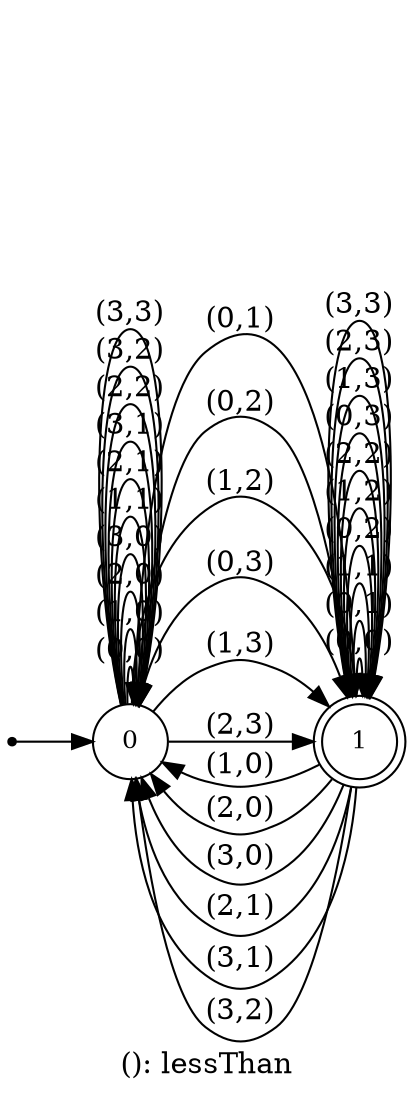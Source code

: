 digraph G {
label = "(): lessThan";
rankdir = LR;
node [shape = circle, label="0", fontsize=12]0;
node [shape = doublecircle, label="1", fontsize=12]1;
node [shape = point ]; qi
qi ->0;
0 -> 0[ label = "(0,0)"];
0 -> 0[ label = "(1,0)"];
0 -> 0[ label = "(2,0)"];
0 -> 0[ label = "(3,0)"];
0 -> 1[ label = "(0,1)"];
0 -> 0[ label = "(1,1)"];
0 -> 0[ label = "(2,1)"];
0 -> 0[ label = "(3,1)"];
0 -> 1[ label = "(0,2)"];
0 -> 1[ label = "(1,2)"];
0 -> 0[ label = "(2,2)"];
0 -> 0[ label = "(3,2)"];
0 -> 1[ label = "(0,3)"];
0 -> 1[ label = "(1,3)"];
0 -> 1[ label = "(2,3)"];
0 -> 0[ label = "(3,3)"];
1 -> 1[ label = "(0,0)"];
1 -> 0[ label = "(1,0)"];
1 -> 0[ label = "(2,0)"];
1 -> 0[ label = "(3,0)"];
1 -> 1[ label = "(0,1)"];
1 -> 1[ label = "(1,1)"];
1 -> 0[ label = "(2,1)"];
1 -> 0[ label = "(3,1)"];
1 -> 1[ label = "(0,2)"];
1 -> 1[ label = "(1,2)"];
1 -> 1[ label = "(2,2)"];
1 -> 0[ label = "(3,2)"];
1 -> 1[ label = "(0,3)"];
1 -> 1[ label = "(1,3)"];
1 -> 1[ label = "(2,3)"];
1 -> 1[ label = "(3,3)"];
}
